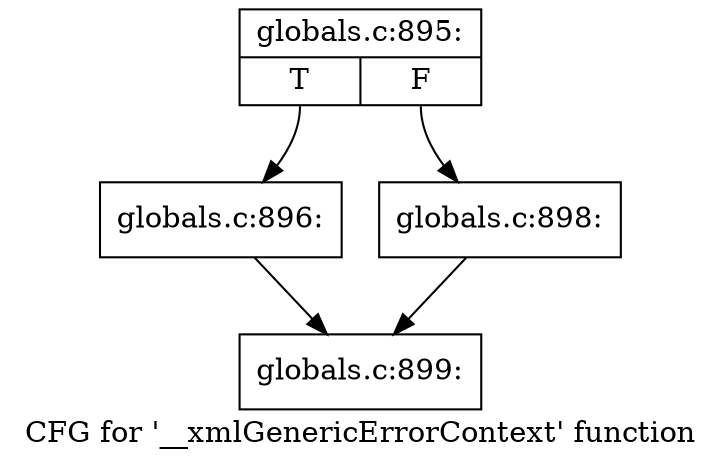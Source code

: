 digraph "CFG for '__xmlGenericErrorContext' function" {
	label="CFG for '__xmlGenericErrorContext' function";

	Node0x5624fdb44810 [shape=record,label="{globals.c:895:|{<s0>T|<s1>F}}"];
	Node0x5624fdb44810:s0 -> Node0x5624fdb44950;
	Node0x5624fdb44810:s1 -> Node0x5624fdb449f0;
	Node0x5624fdb44950 [shape=record,label="{globals.c:896:}"];
	Node0x5624fdb44950 -> Node0x5624fdb44860;
	Node0x5624fdb449f0 [shape=record,label="{globals.c:898:}"];
	Node0x5624fdb449f0 -> Node0x5624fdb44860;
	Node0x5624fdb44860 [shape=record,label="{globals.c:899:}"];
}
